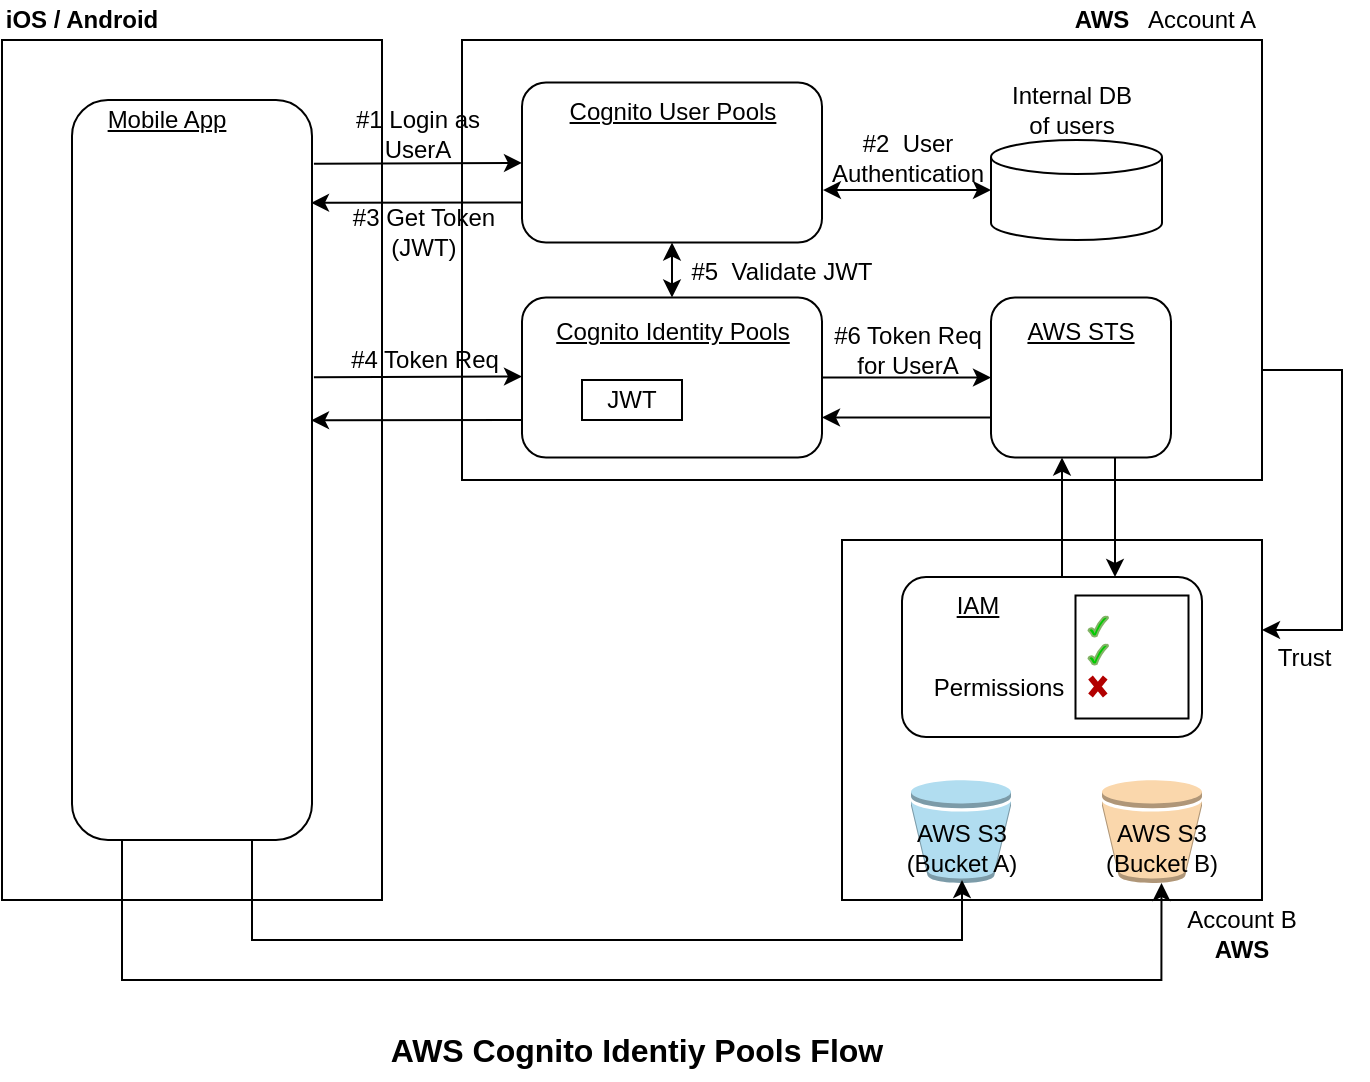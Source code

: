 <mxfile version="20.4.1" type="github">
  <diagram id="--nqma7Hxtt_wLqLNTel" name="Page-1">
    <mxGraphModel dx="1422" dy="773" grid="1" gridSize="10" guides="1" tooltips="1" connect="1" arrows="1" fold="1" page="1" pageScale="1" pageWidth="827" pageHeight="1169" math="0" shadow="0">
      <root>
        <mxCell id="0" />
        <mxCell id="1" parent="0" />
        <mxCell id="2p3ya99PdbGUZq53EWPI-1" value="" style="rounded=0;whiteSpace=wrap;html=1;" parent="1" vertex="1">
          <mxGeometry x="50" y="130" width="190" height="430" as="geometry" />
        </mxCell>
        <mxCell id="2p3ya99PdbGUZq53EWPI-2" value="" style="rounded=1;whiteSpace=wrap;html=1;" parent="1" vertex="1">
          <mxGeometry x="85" y="160" width="120" height="370" as="geometry" />
        </mxCell>
        <mxCell id="2p3ya99PdbGUZq53EWPI-3" value="Mobile App" style="text;html=1;strokeColor=none;fillColor=none;align=center;verticalAlign=middle;whiteSpace=wrap;rounded=0;fontStyle=4" parent="1" vertex="1">
          <mxGeometry x="95" y="160" width="75" height="20" as="geometry" />
        </mxCell>
        <mxCell id="2p3ya99PdbGUZq53EWPI-14" value="iOS / Android" style="text;html=1;strokeColor=none;fillColor=none;align=center;verticalAlign=middle;whiteSpace=wrap;rounded=0;fontStyle=1" parent="1" vertex="1">
          <mxGeometry x="50" y="110" width="80" height="20" as="geometry" />
        </mxCell>
        <mxCell id="XSkRe8p8Ryk4nutkjoMU-28" style="edgeStyle=orthogonalEdgeStyle;rounded=0;orthogonalLoop=1;jettySize=auto;html=1;exitX=1;exitY=0.75;exitDx=0;exitDy=0;entryX=1;entryY=0.25;entryDx=0;entryDy=0;startArrow=none;startFill=0;" edge="1" parent="1" source="2p3ya99PdbGUZq53EWPI-17" target="2p3ya99PdbGUZq53EWPI-33">
          <mxGeometry relative="1" as="geometry">
            <Array as="points">
              <mxPoint x="720" y="295" />
              <mxPoint x="720" y="425" />
            </Array>
          </mxGeometry>
        </mxCell>
        <mxCell id="2p3ya99PdbGUZq53EWPI-17" value="" style="rounded=0;whiteSpace=wrap;html=1;" parent="1" vertex="1">
          <mxGeometry x="280" y="130" width="400" height="220" as="geometry" />
        </mxCell>
        <mxCell id="2p3ya99PdbGUZq53EWPI-18" value="AWS" style="text;html=1;strokeColor=none;fillColor=none;align=center;verticalAlign=middle;whiteSpace=wrap;rounded=0;fontStyle=1" parent="1" vertex="1">
          <mxGeometry x="580" y="110" width="40" height="20" as="geometry" />
        </mxCell>
        <mxCell id="XSkRe8p8Ryk4nutkjoMU-40" style="edgeStyle=orthogonalEdgeStyle;rounded=0;orthogonalLoop=1;jettySize=auto;html=1;exitX=1;exitY=0.5;exitDx=0;exitDy=0;entryX=0;entryY=0.5;entryDx=0;entryDy=0;startArrow=none;startFill=0;endArrow=classic;endFill=1;" edge="1" parent="1" source="2p3ya99PdbGUZq53EWPI-19" target="XSkRe8p8Ryk4nutkjoMU-5">
          <mxGeometry relative="1" as="geometry">
            <mxPoint x="474.5" y="298.75" as="sourcePoint" />
          </mxGeometry>
        </mxCell>
        <mxCell id="XSkRe8p8Ryk4nutkjoMU-56" style="edgeStyle=orthogonalEdgeStyle;rounded=0;orthogonalLoop=1;jettySize=auto;html=1;exitX=0.5;exitY=0;exitDx=0;exitDy=0;entryX=0.5;entryY=1;entryDx=0;entryDy=0;startArrow=classic;startFill=1;endArrow=classic;endFill=1;" edge="1" parent="1" source="2p3ya99PdbGUZq53EWPI-19" target="XSkRe8p8Ryk4nutkjoMU-10">
          <mxGeometry relative="1" as="geometry" />
        </mxCell>
        <mxCell id="2p3ya99PdbGUZq53EWPI-19" value="" style="rounded=1;whiteSpace=wrap;html=1;" parent="1" vertex="1">
          <mxGeometry x="310" y="258.75" width="150" height="80" as="geometry" />
        </mxCell>
        <mxCell id="2p3ya99PdbGUZq53EWPI-23" value="Cognito Identity Pools" style="text;html=1;strokeColor=none;fillColor=none;align=center;verticalAlign=middle;whiteSpace=wrap;rounded=0;fontStyle=4" parent="1" vertex="1">
          <mxGeometry x="324.5" y="268.75" width="121" height="15" as="geometry" />
        </mxCell>
        <mxCell id="2p3ya99PdbGUZq53EWPI-33" value="" style="rounded=0;whiteSpace=wrap;html=1;" parent="1" vertex="1">
          <mxGeometry x="470" y="380" width="210" height="180" as="geometry" />
        </mxCell>
        <mxCell id="2p3ya99PdbGUZq53EWPI-34" value="AWS" style="text;html=1;strokeColor=none;fillColor=none;align=center;verticalAlign=middle;whiteSpace=wrap;rounded=0;fontStyle=1" parent="1" vertex="1">
          <mxGeometry x="650" y="575" width="40" height="20" as="geometry" />
        </mxCell>
        <mxCell id="2p3ya99PdbGUZq53EWPI-42" value="Account A" style="text;html=1;strokeColor=none;fillColor=none;align=center;verticalAlign=middle;whiteSpace=wrap;rounded=0;" parent="1" vertex="1">
          <mxGeometry x="620" y="110" width="60" height="20" as="geometry" />
        </mxCell>
        <mxCell id="2p3ya99PdbGUZq53EWPI-97" value="#1 Login as &lt;br&gt;UserA" style="text;html=1;strokeColor=none;fillColor=none;align=center;verticalAlign=middle;whiteSpace=wrap;rounded=0;" parent="1" vertex="1">
          <mxGeometry x="208" y="160" width="100" height="33.75" as="geometry" />
        </mxCell>
        <mxCell id="2p3ya99PdbGUZq53EWPI-104" value="&lt;font style=&quot;font-size: 16px;&quot;&gt;AWS Cognito Identiy Pools Flow&lt;/font&gt;" style="text;html=1;strokeColor=none;fillColor=none;align=center;verticalAlign=middle;whiteSpace=wrap;rounded=0;fontStyle=1;strokeWidth=1;" parent="1" vertex="1">
          <mxGeometry x="205" y="620" width="324.5" height="30" as="geometry" />
        </mxCell>
        <mxCell id="XSkRe8p8Ryk4nutkjoMU-41" style="edgeStyle=orthogonalEdgeStyle;rounded=0;orthogonalLoop=1;jettySize=auto;html=1;exitX=0;exitY=0.75;exitDx=0;exitDy=0;entryX=1;entryY=0.75;entryDx=0;entryDy=0;startArrow=none;startFill=0;endArrow=classic;endFill=1;" edge="1" parent="1" source="XSkRe8p8Ryk4nutkjoMU-5" target="2p3ya99PdbGUZq53EWPI-19">
          <mxGeometry relative="1" as="geometry">
            <mxPoint x="474.5" y="318.75" as="targetPoint" />
          </mxGeometry>
        </mxCell>
        <mxCell id="XSkRe8p8Ryk4nutkjoMU-44" style="edgeStyle=orthogonalEdgeStyle;rounded=0;orthogonalLoop=1;jettySize=auto;html=1;exitX=0.5;exitY=1;exitDx=0;exitDy=0;entryX=0.5;entryY=0;entryDx=0;entryDy=0;startArrow=classic;startFill=1;endArrow=none;endFill=0;" edge="1" parent="1">
          <mxGeometry relative="1" as="geometry">
            <mxPoint x="580" y="338.75" as="sourcePoint" />
            <mxPoint x="580" y="398.5" as="targetPoint" />
          </mxGeometry>
        </mxCell>
        <mxCell id="XSkRe8p8Ryk4nutkjoMU-5" value="" style="rounded=1;whiteSpace=wrap;html=1;" vertex="1" parent="1">
          <mxGeometry x="544.5" y="258.75" width="90" height="80" as="geometry" />
        </mxCell>
        <mxCell id="XSkRe8p8Ryk4nutkjoMU-7" value="AWS STS" style="text;html=1;strokeColor=none;fillColor=none;align=center;verticalAlign=middle;whiteSpace=wrap;rounded=0;fontStyle=4" vertex="1" parent="1">
          <mxGeometry x="529" y="268.75" width="121" height="15" as="geometry" />
        </mxCell>
        <mxCell id="XSkRe8p8Ryk4nutkjoMU-46" style="edgeStyle=orthogonalEdgeStyle;rounded=0;orthogonalLoop=1;jettySize=auto;html=1;exitX=0.75;exitY=0;exitDx=0;exitDy=0;entryX=0.75;entryY=1;entryDx=0;entryDy=0;startArrow=classic;startFill=1;endArrow=none;endFill=0;" edge="1" parent="1">
          <mxGeometry relative="1" as="geometry">
            <mxPoint x="606.5" y="398.5" as="sourcePoint" />
            <mxPoint x="606.5" y="338.75" as="targetPoint" />
          </mxGeometry>
        </mxCell>
        <mxCell id="XSkRe8p8Ryk4nutkjoMU-8" value="" style="rounded=1;whiteSpace=wrap;html=1;" vertex="1" parent="1">
          <mxGeometry x="500" y="398.5" width="150" height="80" as="geometry" />
        </mxCell>
        <mxCell id="XSkRe8p8Ryk4nutkjoMU-9" value="IAM" style="text;html=1;strokeColor=none;fillColor=none;align=center;verticalAlign=middle;whiteSpace=wrap;rounded=0;fontStyle=4" vertex="1" parent="1">
          <mxGeometry x="504.5" y="405" width="65.5" height="15" as="geometry" />
        </mxCell>
        <mxCell id="XSkRe8p8Ryk4nutkjoMU-55" style="edgeStyle=orthogonalEdgeStyle;rounded=0;orthogonalLoop=1;jettySize=auto;html=1;exitX=1.003;exitY=0.672;exitDx=0;exitDy=0;entryX=0;entryY=0.5;entryDx=0;entryDy=0;entryPerimeter=0;startArrow=classic;startFill=1;endArrow=classic;endFill=1;exitPerimeter=0;" edge="1" parent="1" source="XSkRe8p8Ryk4nutkjoMU-10" target="XSkRe8p8Ryk4nutkjoMU-3">
          <mxGeometry relative="1" as="geometry" />
        </mxCell>
        <mxCell id="XSkRe8p8Ryk4nutkjoMU-10" value="" style="rounded=1;whiteSpace=wrap;html=1;" vertex="1" parent="1">
          <mxGeometry x="310" y="151.25" width="150" height="80" as="geometry" />
        </mxCell>
        <mxCell id="XSkRe8p8Ryk4nutkjoMU-11" value="Cognito User Pools" style="text;html=1;strokeColor=none;fillColor=none;align=center;verticalAlign=middle;whiteSpace=wrap;rounded=0;fontStyle=4" vertex="1" parent="1">
          <mxGeometry x="324.5" y="158.75" width="121" height="15" as="geometry" />
        </mxCell>
        <mxCell id="XSkRe8p8Ryk4nutkjoMU-12" value="Account B" style="text;html=1;strokeColor=none;fillColor=none;align=center;verticalAlign=middle;whiteSpace=wrap;rounded=0;" vertex="1" parent="1">
          <mxGeometry x="640" y="560" width="60" height="20" as="geometry" />
        </mxCell>
        <mxCell id="XSkRe8p8Ryk4nutkjoMU-3" value="" style="shape=cylinder3;whiteSpace=wrap;html=1;boundedLbl=1;backgroundOutline=1;size=8.5;" vertex="1" parent="1">
          <mxGeometry x="544.5" y="180" width="85.5" height="50" as="geometry" />
        </mxCell>
        <mxCell id="XSkRe8p8Ryk4nutkjoMU-16" value="Permissions" style="text;html=1;strokeColor=none;fillColor=none;align=center;verticalAlign=middle;whiteSpace=wrap;rounded=0;" vertex="1" parent="1">
          <mxGeometry x="510.25" y="439.25" width="76.5" height="30" as="geometry" />
        </mxCell>
        <mxCell id="XSkRe8p8Ryk4nutkjoMU-22" value="" style="group" vertex="1" connectable="0" parent="1">
          <mxGeometry x="586.75" y="407.75" width="56.5" height="61.5" as="geometry" />
        </mxCell>
        <mxCell id="XSkRe8p8Ryk4nutkjoMU-15" value="" style="rounded=0;whiteSpace=wrap;html=1;" vertex="1" parent="XSkRe8p8Ryk4nutkjoMU-22">
          <mxGeometry width="56.5" height="61.5" as="geometry" />
        </mxCell>
        <mxCell id="XSkRe8p8Ryk4nutkjoMU-17" value="" style="shape=umlDestroy;whiteSpace=wrap;html=1;strokeWidth=3;fillColor=#e51400;strokeColor=#B20000;fontColor=#ffffff;" vertex="1" parent="XSkRe8p8Ryk4nutkjoMU-22">
          <mxGeometry x="7.5" y="41" width="7.38" height="9" as="geometry" />
        </mxCell>
        <mxCell id="XSkRe8p8Ryk4nutkjoMU-19" value="" style="verticalLabelPosition=bottom;verticalAlign=top;html=1;shape=mxgraph.basic.tick;fillColor=#00CC00;strokeColor=#82b366;" vertex="1" parent="XSkRe8p8Ryk4nutkjoMU-22">
          <mxGeometry x="6.5" y="10.5" width="9.75" height="10" as="geometry" />
        </mxCell>
        <mxCell id="XSkRe8p8Ryk4nutkjoMU-21" value="" style="verticalLabelPosition=bottom;verticalAlign=top;html=1;shape=mxgraph.basic.tick;fillColor=#00CC00;strokeColor=#82b366;" vertex="1" parent="XSkRe8p8Ryk4nutkjoMU-22">
          <mxGeometry x="6.5" y="24.5" width="9.75" height="10" as="geometry" />
        </mxCell>
        <mxCell id="XSkRe8p8Ryk4nutkjoMU-29" value="Trust&amp;nbsp;" style="text;html=1;strokeColor=none;fillColor=none;align=center;verticalAlign=middle;whiteSpace=wrap;rounded=0;" vertex="1" parent="1">
          <mxGeometry x="672.74" y="428.5" width="60" height="20" as="geometry" />
        </mxCell>
        <mxCell id="XSkRe8p8Ryk4nutkjoMU-32" value="" style="endArrow=classic;html=1;rounded=0;exitX=1.008;exitY=0.086;exitDx=0;exitDy=0;exitPerimeter=0;" edge="1" parent="1" source="2p3ya99PdbGUZq53EWPI-2" target="XSkRe8p8Ryk4nutkjoMU-10">
          <mxGeometry width="50" height="50" relative="1" as="geometry">
            <mxPoint x="390" y="430" as="sourcePoint" />
            <mxPoint x="440" y="380" as="targetPoint" />
          </mxGeometry>
        </mxCell>
        <mxCell id="XSkRe8p8Ryk4nutkjoMU-33" value="" style="outlineConnect=0;dashed=0;verticalLabelPosition=bottom;verticalAlign=top;align=center;html=1;shape=mxgraph.aws3.bucket;fillColor=#fad7ac;strokeColor=#b46504;" vertex="1" parent="1">
          <mxGeometry x="600" y="500" width="50" height="51.5" as="geometry" />
        </mxCell>
        <mxCell id="XSkRe8p8Ryk4nutkjoMU-34" value="" style="outlineConnect=0;dashed=0;verticalLabelPosition=bottom;verticalAlign=top;align=center;html=1;shape=mxgraph.aws3.bucket;fillColor=#b1ddf0;strokeColor=#10739e;" vertex="1" parent="1">
          <mxGeometry x="504.5" y="500" width="50" height="51.5" as="geometry" />
        </mxCell>
        <mxCell id="XSkRe8p8Ryk4nutkjoMU-35" value="AWS S3&lt;br&gt;(Bucket B)" style="text;html=1;strokeColor=none;fillColor=none;align=center;verticalAlign=middle;whiteSpace=wrap;rounded=0;" vertex="1" parent="1">
          <mxGeometry x="586.75" y="516.5" width="85.99" height="35" as="geometry" />
        </mxCell>
        <mxCell id="XSkRe8p8Ryk4nutkjoMU-14" value="AWS S3&lt;br&gt;(Bucket A)" style="text;html=1;strokeColor=none;fillColor=none;align=center;verticalAlign=middle;whiteSpace=wrap;rounded=0;" vertex="1" parent="1">
          <mxGeometry x="486.51" y="516.5" width="85.99" height="35" as="geometry" />
        </mxCell>
        <mxCell id="XSkRe8p8Ryk4nutkjoMU-36" value="" style="endArrow=classic;html=1;rounded=0;exitX=0;exitY=0.75;exitDx=0;exitDy=0;entryX=0.996;entryY=0.139;entryDx=0;entryDy=0;entryPerimeter=0;" edge="1" parent="1" source="XSkRe8p8Ryk4nutkjoMU-10" target="2p3ya99PdbGUZq53EWPI-2">
          <mxGeometry width="50" height="50" relative="1" as="geometry">
            <mxPoint x="340" y="400" as="sourcePoint" />
            <mxPoint x="444.04" y="399.669" as="targetPoint" />
          </mxGeometry>
        </mxCell>
        <mxCell id="XSkRe8p8Ryk4nutkjoMU-38" value="" style="endArrow=classic;html=1;rounded=0;exitX=1.008;exitY=0.086;exitDx=0;exitDy=0;exitPerimeter=0;" edge="1" parent="1">
          <mxGeometry width="50" height="50" relative="1" as="geometry">
            <mxPoint x="205.96" y="298.58" as="sourcePoint" />
            <mxPoint x="310" y="298.249" as="targetPoint" />
          </mxGeometry>
        </mxCell>
        <mxCell id="XSkRe8p8Ryk4nutkjoMU-39" value="" style="endArrow=classic;html=1;rounded=0;exitX=0;exitY=0.75;exitDx=0;exitDy=0;entryX=0.996;entryY=0.139;entryDx=0;entryDy=0;entryPerimeter=0;" edge="1" parent="1">
          <mxGeometry width="50" height="50" relative="1" as="geometry">
            <mxPoint x="310" y="320" as="sourcePoint" />
            <mxPoint x="204.52" y="320.18" as="targetPoint" />
          </mxGeometry>
        </mxCell>
        <mxCell id="XSkRe8p8Ryk4nutkjoMU-48" style="edgeStyle=orthogonalEdgeStyle;rounded=0;orthogonalLoop=1;jettySize=auto;html=1;exitX=0.75;exitY=1;exitDx=0;exitDy=0;startArrow=none;startFill=0;endArrow=classic;endFill=1;" edge="1" parent="1" source="2p3ya99PdbGUZq53EWPI-2">
          <mxGeometry relative="1" as="geometry">
            <mxPoint x="530" y="550" as="targetPoint" />
            <Array as="points">
              <mxPoint x="175" y="580" />
              <mxPoint x="530" y="580" />
            </Array>
          </mxGeometry>
        </mxCell>
        <mxCell id="XSkRe8p8Ryk4nutkjoMU-49" style="edgeStyle=orthogonalEdgeStyle;rounded=0;orthogonalLoop=1;jettySize=auto;html=1;exitX=0.5;exitY=1;exitDx=0;exitDy=0;entryX=0.5;entryY=1;entryDx=0;entryDy=0;startArrow=none;startFill=0;endArrow=classic;endFill=1;" edge="1" parent="1" source="2p3ya99PdbGUZq53EWPI-2" target="XSkRe8p8Ryk4nutkjoMU-35">
          <mxGeometry relative="1" as="geometry">
            <Array as="points">
              <mxPoint x="110" y="530" />
              <mxPoint x="110" y="600" />
              <mxPoint x="630" y="600" />
            </Array>
          </mxGeometry>
        </mxCell>
        <mxCell id="XSkRe8p8Ryk4nutkjoMU-51" value="#3 Get Token&lt;br&gt;(JWT)" style="text;html=1;strokeColor=none;fillColor=none;align=center;verticalAlign=middle;whiteSpace=wrap;rounded=0;" vertex="1" parent="1">
          <mxGeometry x="217.5" y="211.25" width="85.5" height="28.75" as="geometry" />
        </mxCell>
        <mxCell id="XSkRe8p8Ryk4nutkjoMU-31" value="" style="group" vertex="1" connectable="0" parent="1">
          <mxGeometry x="340" y="300" width="50" height="20" as="geometry" />
        </mxCell>
        <mxCell id="2p3ya99PdbGUZq53EWPI-40" value="" style="rounded=0;whiteSpace=wrap;html=1;" parent="XSkRe8p8Ryk4nutkjoMU-31" vertex="1">
          <mxGeometry width="50" height="20" as="geometry" />
        </mxCell>
        <mxCell id="2p3ya99PdbGUZq53EWPI-41" value="JWT" style="text;html=1;strokeColor=none;fillColor=none;align=center;verticalAlign=middle;whiteSpace=wrap;rounded=0;" parent="XSkRe8p8Ryk4nutkjoMU-31" vertex="1">
          <mxGeometry width="50" height="20" as="geometry" />
        </mxCell>
        <mxCell id="XSkRe8p8Ryk4nutkjoMU-53" value="#4 Token Req" style="text;html=1;strokeColor=none;fillColor=none;align=center;verticalAlign=middle;whiteSpace=wrap;rounded=0;" vertex="1" parent="1">
          <mxGeometry x="217.5" y="280" width="87" height="20" as="geometry" />
        </mxCell>
        <mxCell id="XSkRe8p8Ryk4nutkjoMU-54" value="Internal DB of users" style="text;html=1;strokeColor=none;fillColor=none;align=center;verticalAlign=middle;whiteSpace=wrap;rounded=0;" vertex="1" parent="1">
          <mxGeometry x="550" y="150" width="70" height="30" as="geometry" />
        </mxCell>
        <mxCell id="XSkRe8p8Ryk4nutkjoMU-57" value="#5&amp;nbsp; Validate JWT" style="text;html=1;strokeColor=none;fillColor=none;align=center;verticalAlign=middle;whiteSpace=wrap;rounded=0;" vertex="1" parent="1">
          <mxGeometry x="390" y="235.75" width="100" height="20" as="geometry" />
        </mxCell>
        <mxCell id="XSkRe8p8Ryk4nutkjoMU-58" value="#6 Token Req&lt;br&gt;for UserA" style="text;html=1;strokeColor=none;fillColor=none;align=center;verticalAlign=middle;whiteSpace=wrap;rounded=0;" vertex="1" parent="1">
          <mxGeometry x="454.5" y="270" width="95.5" height="30" as="geometry" />
        </mxCell>
        <mxCell id="XSkRe8p8Ryk4nutkjoMU-59" value="#2&amp;nbsp; User Authentication" style="text;html=1;strokeColor=none;fillColor=none;align=center;verticalAlign=middle;whiteSpace=wrap;rounded=0;" vertex="1" parent="1">
          <mxGeometry x="460" y="173.75" width="85.5" height="30" as="geometry" />
        </mxCell>
      </root>
    </mxGraphModel>
  </diagram>
</mxfile>
